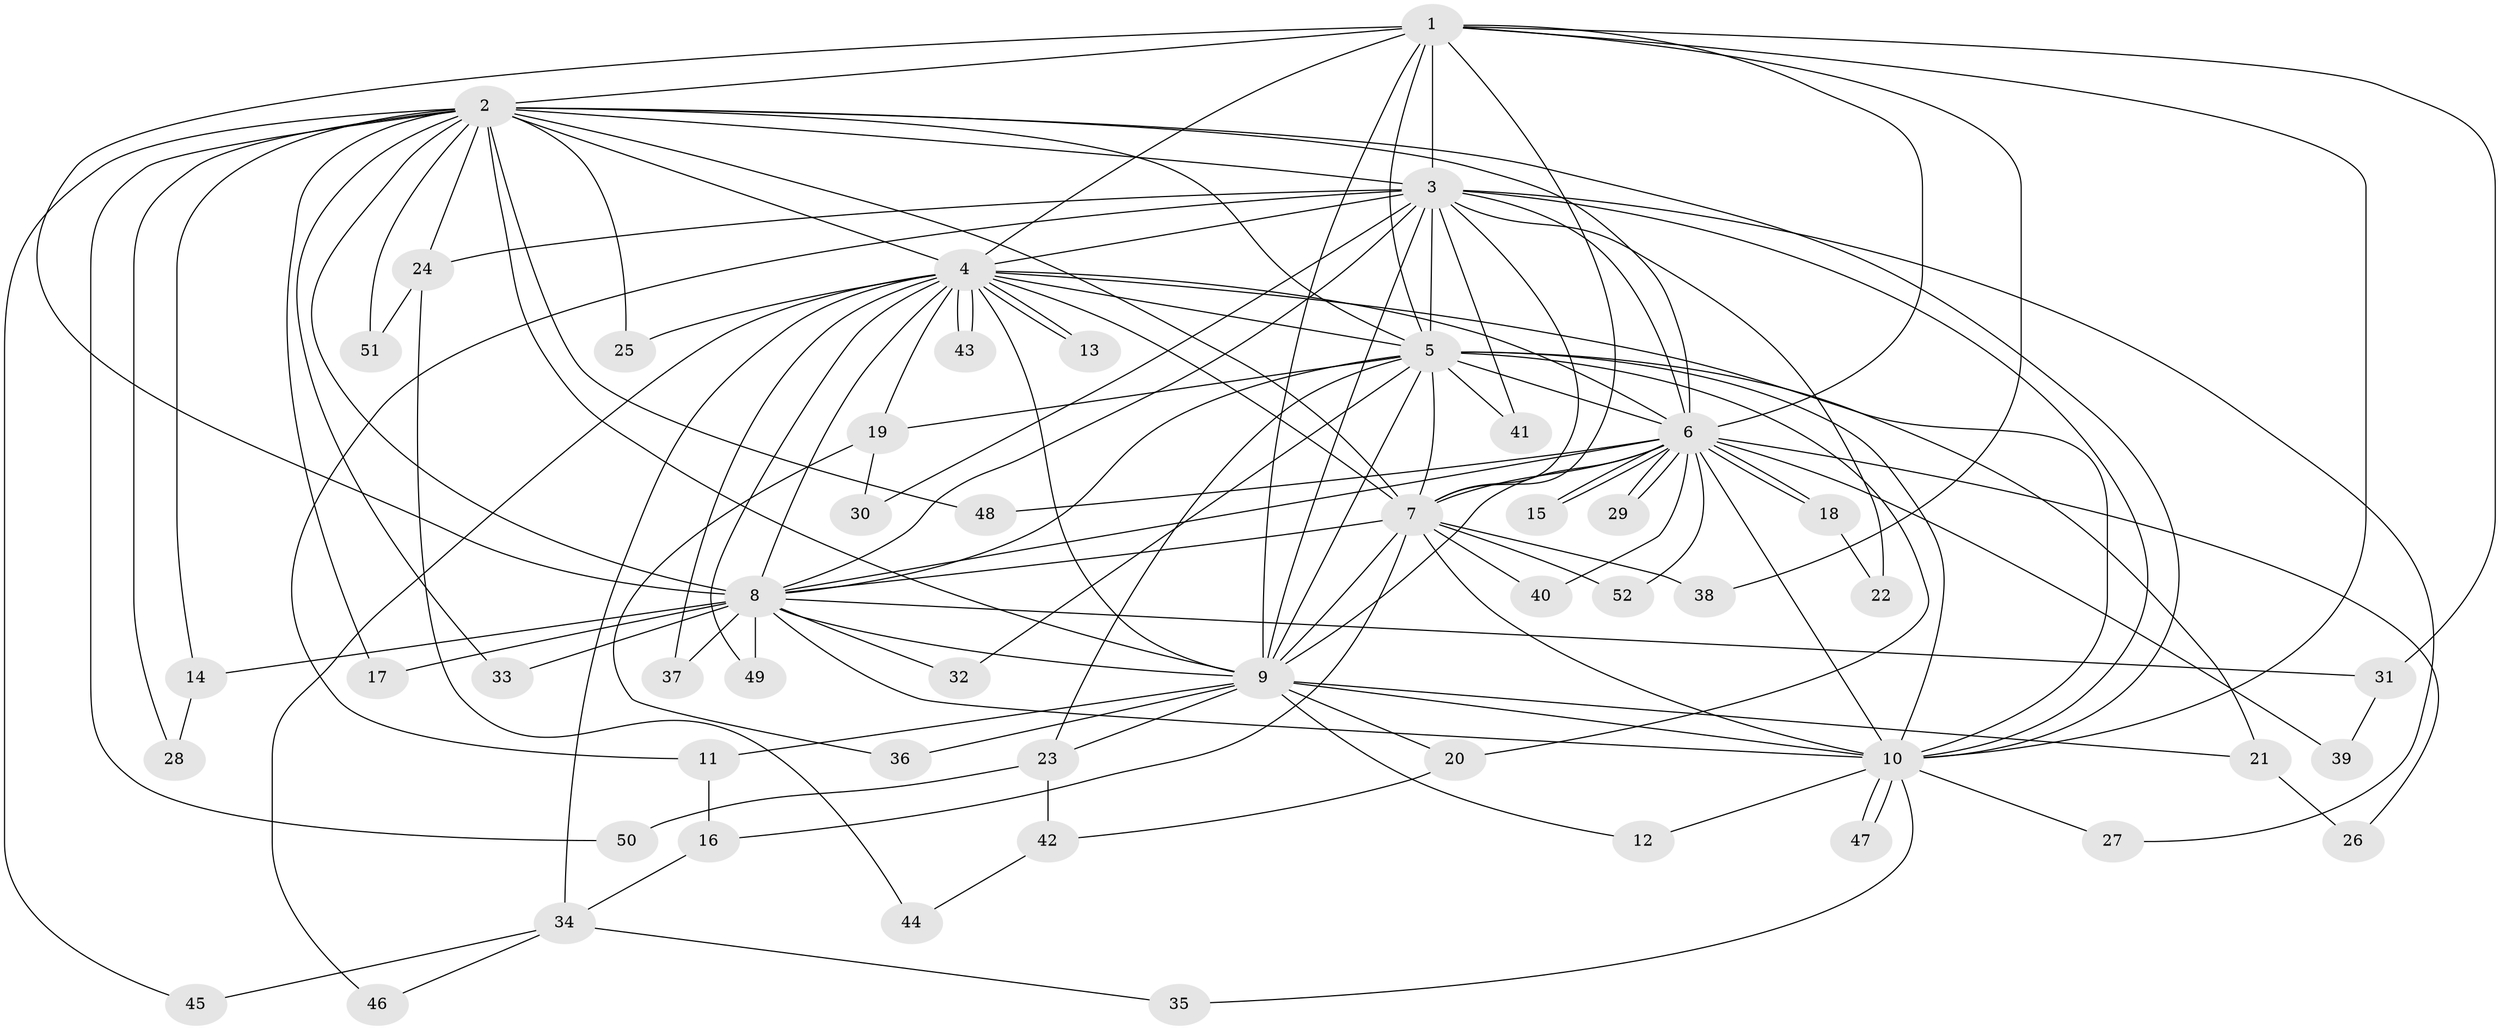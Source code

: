// coarse degree distribution, {9: 0.02702702702702703, 16: 0.02702702702702703, 13: 0.02702702702702703, 17: 0.05405405405405406, 15: 0.02702702702702703, 11: 0.02702702702702703, 12: 0.05405405405405406, 4: 0.08108108108108109, 2: 0.5675675675675675, 3: 0.05405405405405406, 1: 0.02702702702702703, 5: 0.02702702702702703}
// Generated by graph-tools (version 1.1) at 2025/51/02/27/25 19:51:42]
// undirected, 52 vertices, 129 edges
graph export_dot {
graph [start="1"]
  node [color=gray90,style=filled];
  1;
  2;
  3;
  4;
  5;
  6;
  7;
  8;
  9;
  10;
  11;
  12;
  13;
  14;
  15;
  16;
  17;
  18;
  19;
  20;
  21;
  22;
  23;
  24;
  25;
  26;
  27;
  28;
  29;
  30;
  31;
  32;
  33;
  34;
  35;
  36;
  37;
  38;
  39;
  40;
  41;
  42;
  43;
  44;
  45;
  46;
  47;
  48;
  49;
  50;
  51;
  52;
  1 -- 2;
  1 -- 3;
  1 -- 4;
  1 -- 5;
  1 -- 6;
  1 -- 7;
  1 -- 8;
  1 -- 9;
  1 -- 10;
  1 -- 31;
  1 -- 38;
  2 -- 3;
  2 -- 4;
  2 -- 5;
  2 -- 6;
  2 -- 7;
  2 -- 8;
  2 -- 9;
  2 -- 10;
  2 -- 14;
  2 -- 17;
  2 -- 24;
  2 -- 25;
  2 -- 28;
  2 -- 33;
  2 -- 45;
  2 -- 48;
  2 -- 50;
  2 -- 51;
  3 -- 4;
  3 -- 5;
  3 -- 6;
  3 -- 7;
  3 -- 8;
  3 -- 9;
  3 -- 10;
  3 -- 11;
  3 -- 22;
  3 -- 24;
  3 -- 27;
  3 -- 30;
  3 -- 41;
  4 -- 5;
  4 -- 6;
  4 -- 7;
  4 -- 8;
  4 -- 9;
  4 -- 10;
  4 -- 13;
  4 -- 13;
  4 -- 19;
  4 -- 25;
  4 -- 34;
  4 -- 37;
  4 -- 43;
  4 -- 43;
  4 -- 46;
  4 -- 49;
  5 -- 6;
  5 -- 7;
  5 -- 8;
  5 -- 9;
  5 -- 10;
  5 -- 19;
  5 -- 20;
  5 -- 21;
  5 -- 23;
  5 -- 32;
  5 -- 41;
  6 -- 7;
  6 -- 8;
  6 -- 9;
  6 -- 10;
  6 -- 15;
  6 -- 15;
  6 -- 18;
  6 -- 18;
  6 -- 26;
  6 -- 29;
  6 -- 29;
  6 -- 39;
  6 -- 40;
  6 -- 48;
  6 -- 52;
  7 -- 8;
  7 -- 9;
  7 -- 10;
  7 -- 16;
  7 -- 38;
  7 -- 40;
  7 -- 52;
  8 -- 9;
  8 -- 10;
  8 -- 14;
  8 -- 17;
  8 -- 31;
  8 -- 32;
  8 -- 33;
  8 -- 37;
  8 -- 49;
  9 -- 10;
  9 -- 11;
  9 -- 12;
  9 -- 20;
  9 -- 21;
  9 -- 23;
  9 -- 36;
  10 -- 12;
  10 -- 27;
  10 -- 35;
  10 -- 47;
  10 -- 47;
  11 -- 16;
  14 -- 28;
  16 -- 34;
  18 -- 22;
  19 -- 30;
  19 -- 36;
  20 -- 42;
  21 -- 26;
  23 -- 42;
  23 -- 50;
  24 -- 44;
  24 -- 51;
  31 -- 39;
  34 -- 35;
  34 -- 45;
  34 -- 46;
  42 -- 44;
}
